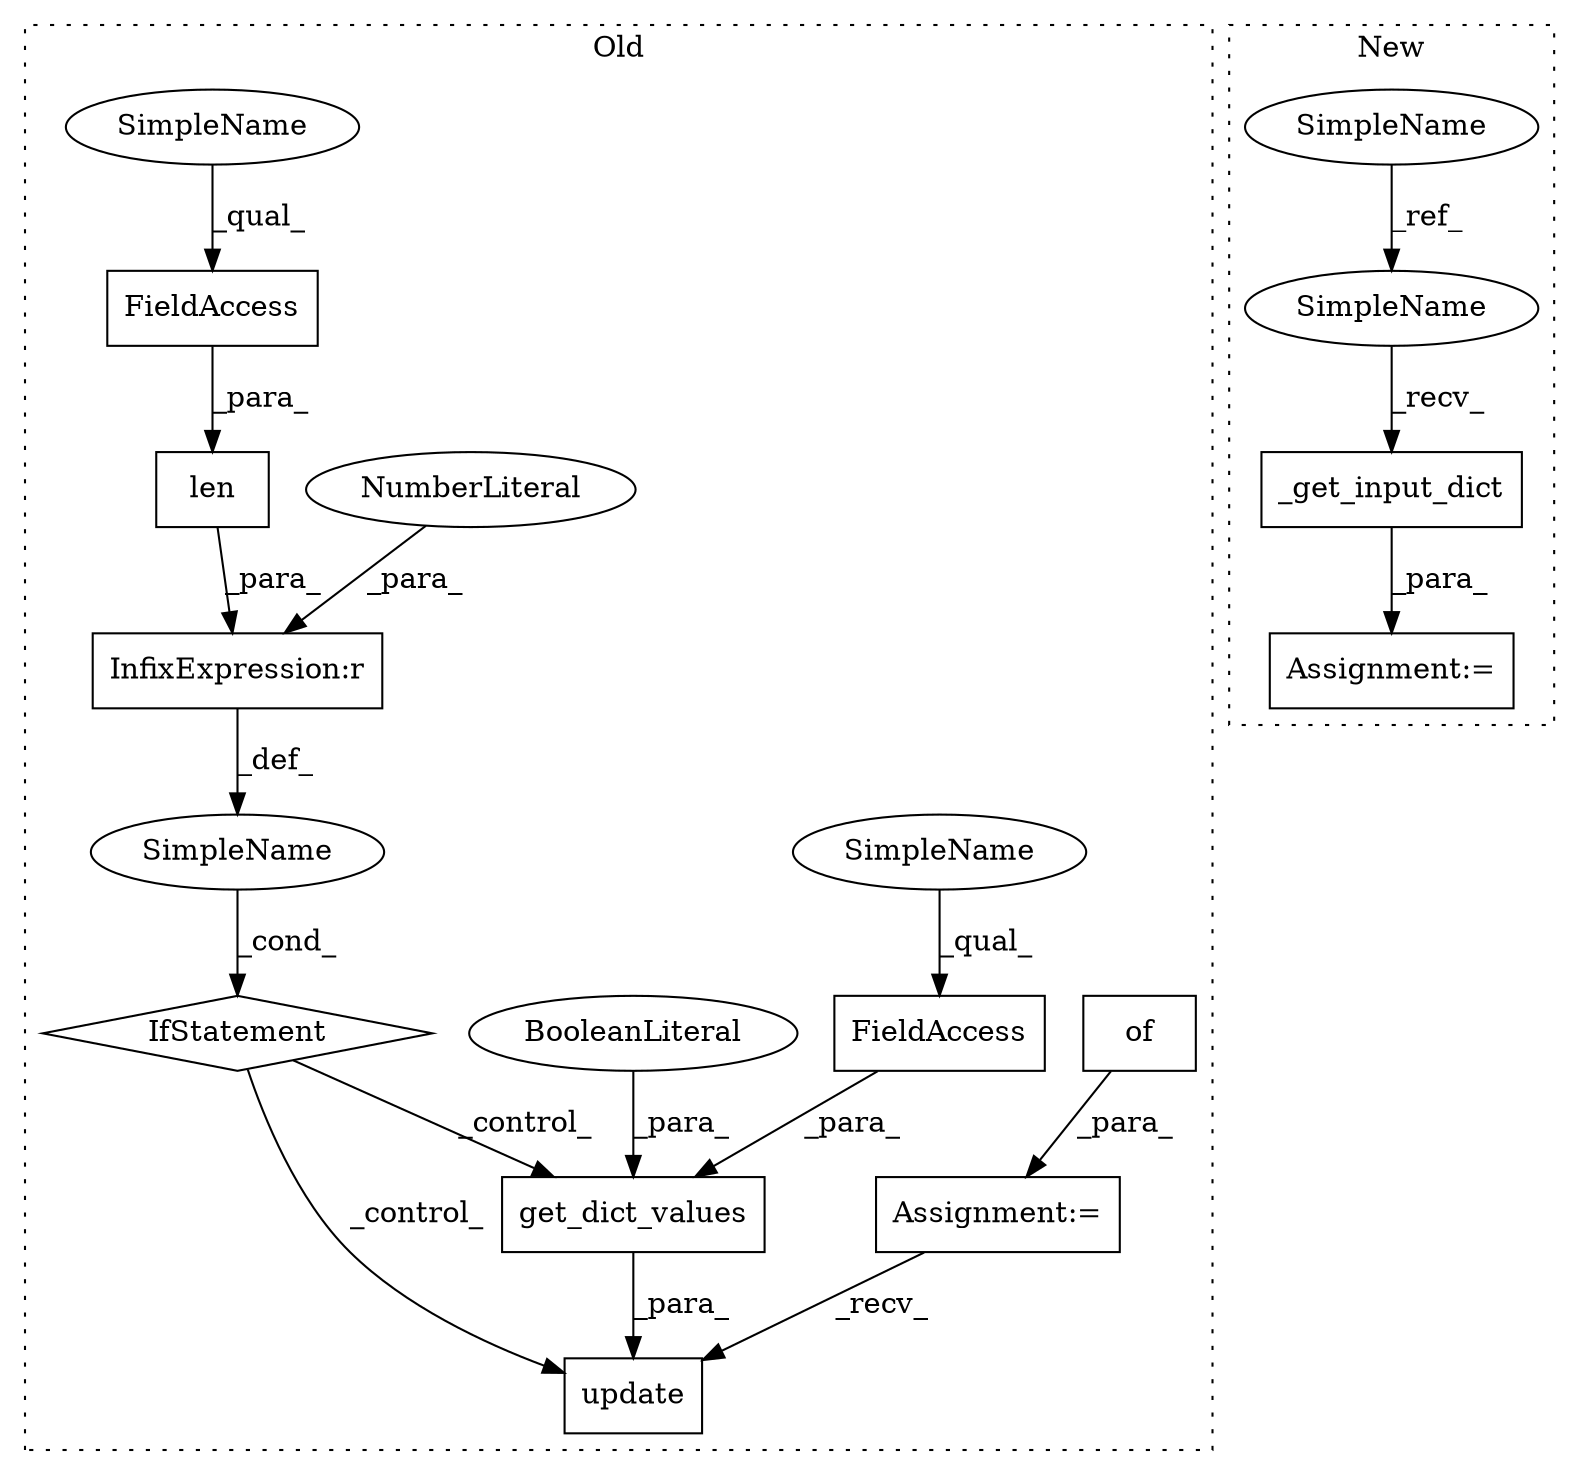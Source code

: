 digraph G {
subgraph cluster0 {
1 [label="get_dict_values" a="32" s="6921,6963" l="16,1" shape="box"];
3 [label="BooleanLiteral" a="9" s="6959" l="4" shape="ellipse"];
4 [label="FieldAccess" a="22" s="6944" l="14" shape="box"];
6 [label="InfixExpression:r" a="27" s="6888" l="4" shape="box"];
7 [label="NumberLiteral" a="34" s="6892" l="1" shape="ellipse"];
8 [label="len" a="32" s="6869,6887" l="4,1" shape="box"];
10 [label="FieldAccess" a="22" s="6873" l="14" shape="box"];
11 [label="SimpleName" a="42" s="" l="" shape="ellipse"];
12 [label="update" a="32" s="6914,6964" l="7,1" shape="box"];
13 [label="of" a="32" s="6855" l="4" shape="box"];
14 [label="IfStatement" a="25" s="6865,6893" l="4,2" shape="diamond"];
15 [label="Assignment:=" a="7" s="6850" l="1" shape="box"];
17 [label="SimpleName" a="42" s="6944" l="4" shape="ellipse"];
18 [label="SimpleName" a="42" s="6873" l="4" shape="ellipse"];
label = "Old";
style="dotted";
}
subgraph cluster1 {
2 [label="_get_input_dict" a="32" s="6698,6720" l="16,1" shape="box"];
5 [label="Assignment:=" a="7" s="6692" l="1" shape="box"];
9 [label="SimpleName" a="42" s="6522" l="4" shape="ellipse"];
16 [label="SimpleName" a="42" s="6693" l="4" shape="ellipse"];
label = "New";
style="dotted";
}
1 -> 12 [label="_para_"];
2 -> 5 [label="_para_"];
3 -> 1 [label="_para_"];
4 -> 1 [label="_para_"];
6 -> 11 [label="_def_"];
7 -> 6 [label="_para_"];
8 -> 6 [label="_para_"];
9 -> 16 [label="_ref_"];
10 -> 8 [label="_para_"];
11 -> 14 [label="_cond_"];
13 -> 15 [label="_para_"];
14 -> 1 [label="_control_"];
14 -> 12 [label="_control_"];
15 -> 12 [label="_recv_"];
16 -> 2 [label="_recv_"];
17 -> 4 [label="_qual_"];
18 -> 10 [label="_qual_"];
}